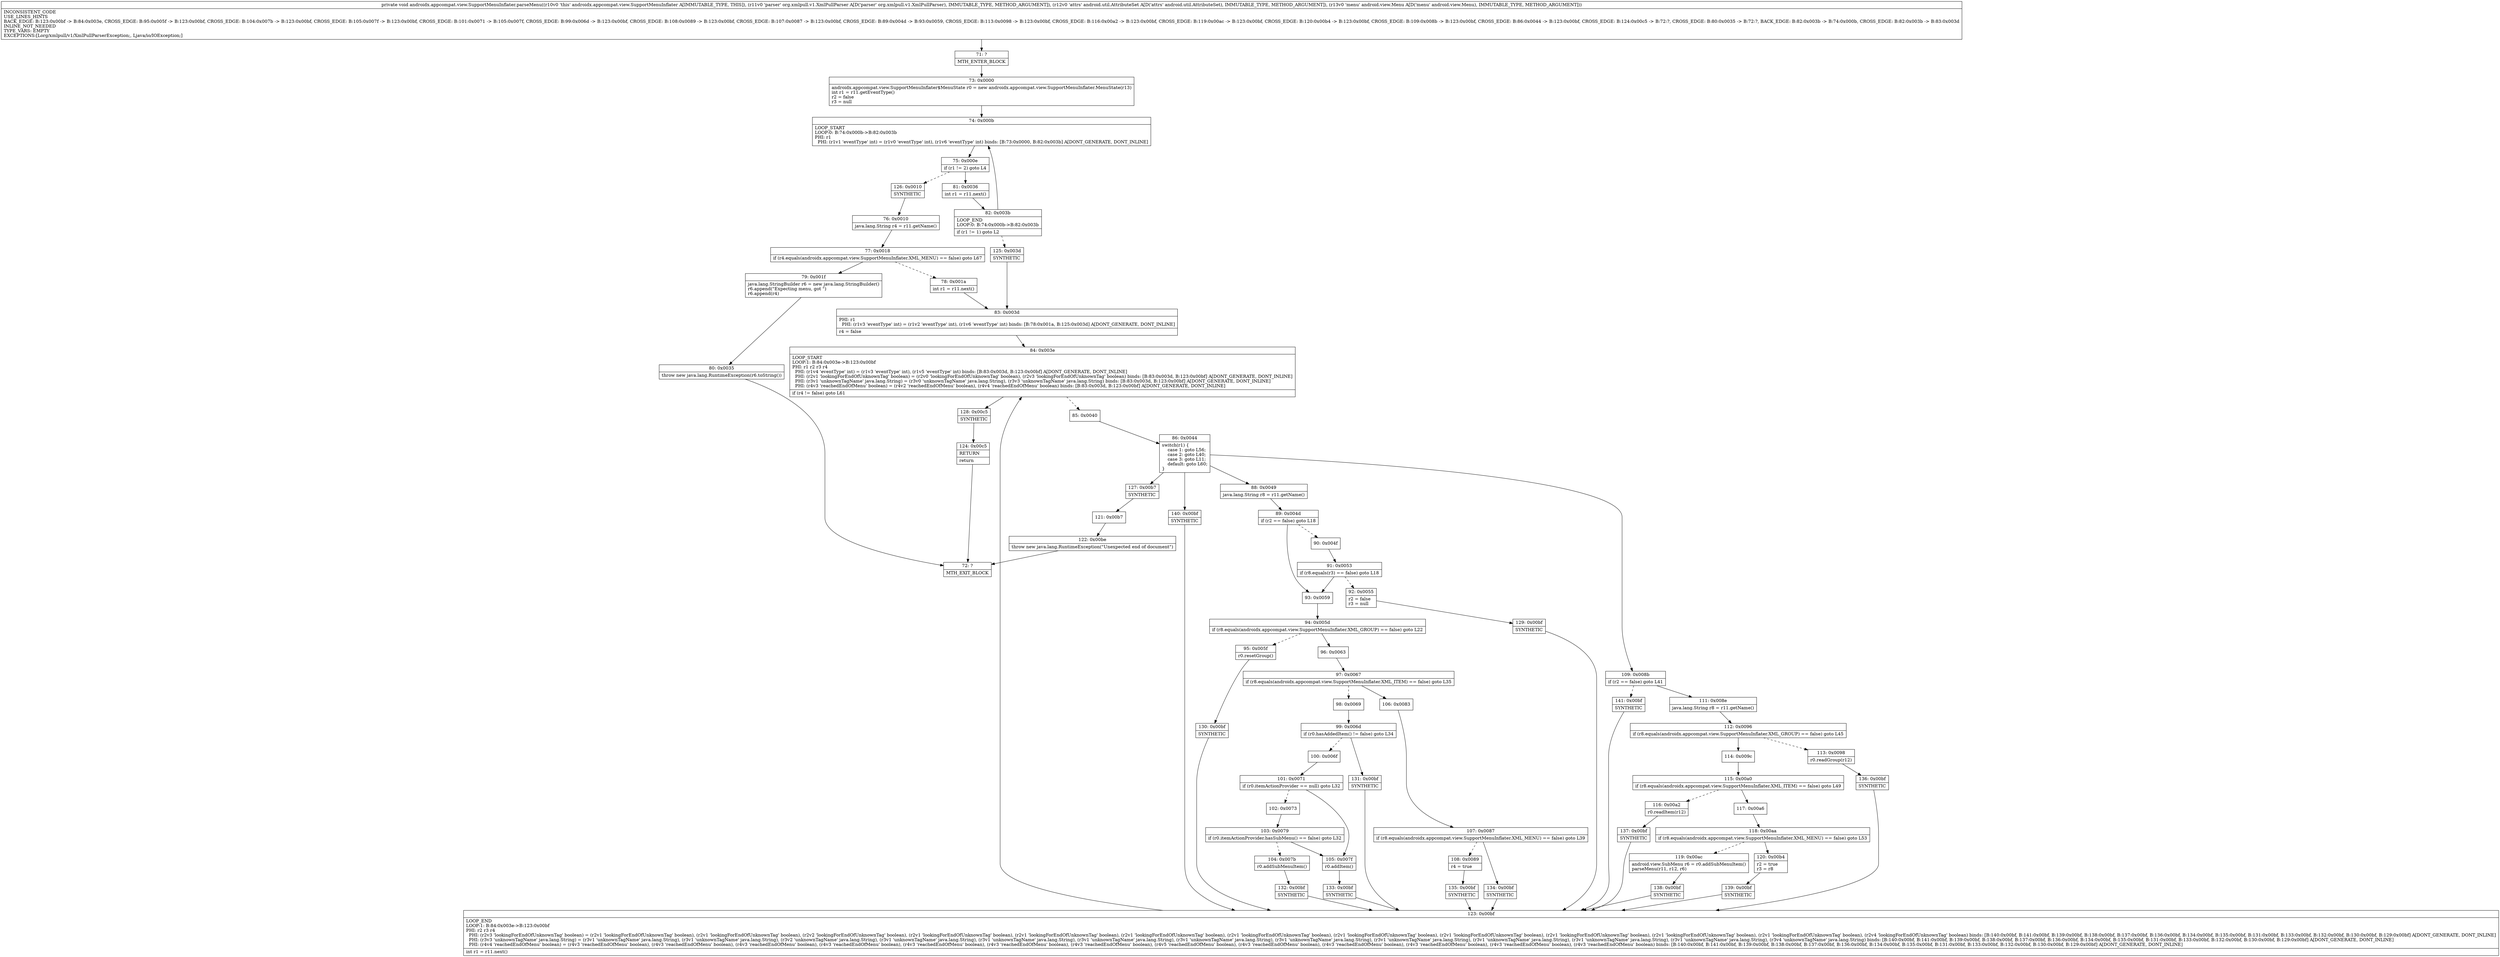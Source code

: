 digraph "CFG forandroidx.appcompat.view.SupportMenuInflater.parseMenu(Lorg\/xmlpull\/v1\/XmlPullParser;Landroid\/util\/AttributeSet;Landroid\/view\/Menu;)V" {
Node_71 [shape=record,label="{71\:\ ?|MTH_ENTER_BLOCK\l}"];
Node_73 [shape=record,label="{73\:\ 0x0000|androidx.appcompat.view.SupportMenuInflater$MenuState r0 = new androidx.appcompat.view.SupportMenuInflater.MenuState(r13)\lint r1 = r11.getEventType()\lr2 = false\lr3 = null\l}"];
Node_74 [shape=record,label="{74\:\ 0x000b|LOOP_START\lLOOP:0: B:74:0x000b\-\>B:82:0x003b\lPHI: r1 \l  PHI: (r1v1 'eventType' int) = (r1v0 'eventType' int), (r1v6 'eventType' int) binds: [B:73:0x0000, B:82:0x003b] A[DONT_GENERATE, DONT_INLINE]\l}"];
Node_75 [shape=record,label="{75\:\ 0x000e|if (r1 != 2) goto L4\l}"];
Node_81 [shape=record,label="{81\:\ 0x0036|int r1 = r11.next()\l}"];
Node_82 [shape=record,label="{82\:\ 0x003b|LOOP_END\lLOOP:0: B:74:0x000b\-\>B:82:0x003b\l|if (r1 != 1) goto L2\l}"];
Node_125 [shape=record,label="{125\:\ 0x003d|SYNTHETIC\l}"];
Node_83 [shape=record,label="{83\:\ 0x003d|PHI: r1 \l  PHI: (r1v3 'eventType' int) = (r1v2 'eventType' int), (r1v6 'eventType' int) binds: [B:78:0x001a, B:125:0x003d] A[DONT_GENERATE, DONT_INLINE]\l|r4 = false\l}"];
Node_84 [shape=record,label="{84\:\ 0x003e|LOOP_START\lLOOP:1: B:84:0x003e\-\>B:123:0x00bf\lPHI: r1 r2 r3 r4 \l  PHI: (r1v4 'eventType' int) = (r1v3 'eventType' int), (r1v5 'eventType' int) binds: [B:83:0x003d, B:123:0x00bf] A[DONT_GENERATE, DONT_INLINE]\l  PHI: (r2v1 'lookingForEndOfUnknownTag' boolean) = (r2v0 'lookingForEndOfUnknownTag' boolean), (r2v3 'lookingForEndOfUnknownTag' boolean) binds: [B:83:0x003d, B:123:0x00bf] A[DONT_GENERATE, DONT_INLINE]\l  PHI: (r3v1 'unknownTagName' java.lang.String) = (r3v0 'unknownTagName' java.lang.String), (r3v3 'unknownTagName' java.lang.String) binds: [B:83:0x003d, B:123:0x00bf] A[DONT_GENERATE, DONT_INLINE]\l  PHI: (r4v3 'reachedEndOfMenu' boolean) = (r4v2 'reachedEndOfMenu' boolean), (r4v4 'reachedEndOfMenu' boolean) binds: [B:83:0x003d, B:123:0x00bf] A[DONT_GENERATE, DONT_INLINE]\l|if (r4 != false) goto L61\l}"];
Node_85 [shape=record,label="{85\:\ 0x0040}"];
Node_86 [shape=record,label="{86\:\ 0x0044|switch(r1) \{\l    case 1: goto L56;\l    case 2: goto L40;\l    case 3: goto L11;\l    default: goto L60;\l\}\l}"];
Node_88 [shape=record,label="{88\:\ 0x0049|java.lang.String r8 = r11.getName()\l}"];
Node_89 [shape=record,label="{89\:\ 0x004d|if (r2 == false) goto L18\l}"];
Node_90 [shape=record,label="{90\:\ 0x004f}"];
Node_91 [shape=record,label="{91\:\ 0x0053|if (r8.equals(r3) == false) goto L18\l}"];
Node_92 [shape=record,label="{92\:\ 0x0055|r2 = false\lr3 = null\l}"];
Node_129 [shape=record,label="{129\:\ 0x00bf|SYNTHETIC\l}"];
Node_123 [shape=record,label="{123\:\ 0x00bf|LOOP_END\lLOOP:1: B:84:0x003e\-\>B:123:0x00bf\lPHI: r2 r3 r4 \l  PHI: (r2v3 'lookingForEndOfUnknownTag' boolean) = (r2v1 'lookingForEndOfUnknownTag' boolean), (r2v1 'lookingForEndOfUnknownTag' boolean), (r2v2 'lookingForEndOfUnknownTag' boolean), (r2v1 'lookingForEndOfUnknownTag' boolean), (r2v1 'lookingForEndOfUnknownTag' boolean), (r2v1 'lookingForEndOfUnknownTag' boolean), (r2v1 'lookingForEndOfUnknownTag' boolean), (r2v1 'lookingForEndOfUnknownTag' boolean), (r2v1 'lookingForEndOfUnknownTag' boolean), (r2v1 'lookingForEndOfUnknownTag' boolean), (r2v1 'lookingForEndOfUnknownTag' boolean), (r2v1 'lookingForEndOfUnknownTag' boolean), (r2v4 'lookingForEndOfUnknownTag' boolean) binds: [B:140:0x00bf, B:141:0x00bf, B:139:0x00bf, B:138:0x00bf, B:137:0x00bf, B:136:0x00bf, B:134:0x00bf, B:135:0x00bf, B:131:0x00bf, B:133:0x00bf, B:132:0x00bf, B:130:0x00bf, B:129:0x00bf] A[DONT_GENERATE, DONT_INLINE]\l  PHI: (r3v3 'unknownTagName' java.lang.String) = (r3v1 'unknownTagName' java.lang.String), (r3v1 'unknownTagName' java.lang.String), (r3v2 'unknownTagName' java.lang.String), (r3v1 'unknownTagName' java.lang.String), (r3v1 'unknownTagName' java.lang.String), (r3v1 'unknownTagName' java.lang.String), (r3v1 'unknownTagName' java.lang.String), (r3v1 'unknownTagName' java.lang.String), (r3v1 'unknownTagName' java.lang.String), (r3v1 'unknownTagName' java.lang.String), (r3v1 'unknownTagName' java.lang.String), (r3v1 'unknownTagName' java.lang.String), (r3v4 'unknownTagName' java.lang.String) binds: [B:140:0x00bf, B:141:0x00bf, B:139:0x00bf, B:138:0x00bf, B:137:0x00bf, B:136:0x00bf, B:134:0x00bf, B:135:0x00bf, B:131:0x00bf, B:133:0x00bf, B:132:0x00bf, B:130:0x00bf, B:129:0x00bf] A[DONT_GENERATE, DONT_INLINE]\l  PHI: (r4v4 'reachedEndOfMenu' boolean) = (r4v3 'reachedEndOfMenu' boolean), (r4v3 'reachedEndOfMenu' boolean), (r4v3 'reachedEndOfMenu' boolean), (r4v3 'reachedEndOfMenu' boolean), (r4v3 'reachedEndOfMenu' boolean), (r4v3 'reachedEndOfMenu' boolean), (r4v3 'reachedEndOfMenu' boolean), (r4v5 'reachedEndOfMenu' boolean), (r4v3 'reachedEndOfMenu' boolean), (r4v3 'reachedEndOfMenu' boolean), (r4v3 'reachedEndOfMenu' boolean), (r4v3 'reachedEndOfMenu' boolean), (r4v3 'reachedEndOfMenu' boolean) binds: [B:140:0x00bf, B:141:0x00bf, B:139:0x00bf, B:138:0x00bf, B:137:0x00bf, B:136:0x00bf, B:134:0x00bf, B:135:0x00bf, B:131:0x00bf, B:133:0x00bf, B:132:0x00bf, B:130:0x00bf, B:129:0x00bf] A[DONT_GENERATE, DONT_INLINE]\l|int r1 = r11.next()\l}"];
Node_93 [shape=record,label="{93\:\ 0x0059}"];
Node_94 [shape=record,label="{94\:\ 0x005d|if (r8.equals(androidx.appcompat.view.SupportMenuInflater.XML_GROUP) == false) goto L22\l}"];
Node_95 [shape=record,label="{95\:\ 0x005f|r0.resetGroup()\l}"];
Node_130 [shape=record,label="{130\:\ 0x00bf|SYNTHETIC\l}"];
Node_96 [shape=record,label="{96\:\ 0x0063}"];
Node_97 [shape=record,label="{97\:\ 0x0067|if (r8.equals(androidx.appcompat.view.SupportMenuInflater.XML_ITEM) == false) goto L35\l}"];
Node_98 [shape=record,label="{98\:\ 0x0069}"];
Node_99 [shape=record,label="{99\:\ 0x006d|if (r0.hasAddedItem() != false) goto L34\l}"];
Node_100 [shape=record,label="{100\:\ 0x006f}"];
Node_101 [shape=record,label="{101\:\ 0x0071|if (r0.itemActionProvider == null) goto L32\l}"];
Node_102 [shape=record,label="{102\:\ 0x0073}"];
Node_103 [shape=record,label="{103\:\ 0x0079|if (r0.itemActionProvider.hasSubMenu() == false) goto L32\l}"];
Node_104 [shape=record,label="{104\:\ 0x007b|r0.addSubMenuItem()\l}"];
Node_132 [shape=record,label="{132\:\ 0x00bf|SYNTHETIC\l}"];
Node_105 [shape=record,label="{105\:\ 0x007f|r0.addItem()\l}"];
Node_133 [shape=record,label="{133\:\ 0x00bf|SYNTHETIC\l}"];
Node_131 [shape=record,label="{131\:\ 0x00bf|SYNTHETIC\l}"];
Node_106 [shape=record,label="{106\:\ 0x0083}"];
Node_107 [shape=record,label="{107\:\ 0x0087|if (r8.equals(androidx.appcompat.view.SupportMenuInflater.XML_MENU) == false) goto L39\l}"];
Node_108 [shape=record,label="{108\:\ 0x0089|r4 = true\l}"];
Node_135 [shape=record,label="{135\:\ 0x00bf|SYNTHETIC\l}"];
Node_134 [shape=record,label="{134\:\ 0x00bf|SYNTHETIC\l}"];
Node_109 [shape=record,label="{109\:\ 0x008b|if (r2 == false) goto L41\l}"];
Node_111 [shape=record,label="{111\:\ 0x008e|java.lang.String r8 = r11.getName()\l}"];
Node_112 [shape=record,label="{112\:\ 0x0096|if (r8.equals(androidx.appcompat.view.SupportMenuInflater.XML_GROUP) == false) goto L45\l}"];
Node_113 [shape=record,label="{113\:\ 0x0098|r0.readGroup(r12)\l}"];
Node_136 [shape=record,label="{136\:\ 0x00bf|SYNTHETIC\l}"];
Node_114 [shape=record,label="{114\:\ 0x009c}"];
Node_115 [shape=record,label="{115\:\ 0x00a0|if (r8.equals(androidx.appcompat.view.SupportMenuInflater.XML_ITEM) == false) goto L49\l}"];
Node_116 [shape=record,label="{116\:\ 0x00a2|r0.readItem(r12)\l}"];
Node_137 [shape=record,label="{137\:\ 0x00bf|SYNTHETIC\l}"];
Node_117 [shape=record,label="{117\:\ 0x00a6}"];
Node_118 [shape=record,label="{118\:\ 0x00aa|if (r8.equals(androidx.appcompat.view.SupportMenuInflater.XML_MENU) == false) goto L53\l}"];
Node_119 [shape=record,label="{119\:\ 0x00ac|android.view.SubMenu r6 = r0.addSubMenuItem()\lparseMenu(r11, r12, r6)\l}"];
Node_138 [shape=record,label="{138\:\ 0x00bf|SYNTHETIC\l}"];
Node_120 [shape=record,label="{120\:\ 0x00b4|r2 = true\lr3 = r8\l}"];
Node_139 [shape=record,label="{139\:\ 0x00bf|SYNTHETIC\l}"];
Node_141 [shape=record,label="{141\:\ 0x00bf|SYNTHETIC\l}"];
Node_127 [shape=record,label="{127\:\ 0x00b7|SYNTHETIC\l}"];
Node_121 [shape=record,label="{121\:\ 0x00b7}"];
Node_122 [shape=record,label="{122\:\ 0x00be|throw new java.lang.RuntimeException(\"Unexpected end of document\")\l}"];
Node_72 [shape=record,label="{72\:\ ?|MTH_EXIT_BLOCK\l}"];
Node_140 [shape=record,label="{140\:\ 0x00bf|SYNTHETIC\l}"];
Node_128 [shape=record,label="{128\:\ 0x00c5|SYNTHETIC\l}"];
Node_124 [shape=record,label="{124\:\ 0x00c5|RETURN\l|return\l}"];
Node_126 [shape=record,label="{126\:\ 0x0010|SYNTHETIC\l}"];
Node_76 [shape=record,label="{76\:\ 0x0010|java.lang.String r4 = r11.getName()\l}"];
Node_77 [shape=record,label="{77\:\ 0x0018|if (r4.equals(androidx.appcompat.view.SupportMenuInflater.XML_MENU) == false) goto L67\l}"];
Node_78 [shape=record,label="{78\:\ 0x001a|int r1 = r11.next()\l}"];
Node_79 [shape=record,label="{79\:\ 0x001f|java.lang.StringBuilder r6 = new java.lang.StringBuilder()\lr6.append(\"Expecting menu, got \")\lr6.append(r4)\l}"];
Node_80 [shape=record,label="{80\:\ 0x0035|throw new java.lang.RuntimeException(r6.toString())\l}"];
MethodNode[shape=record,label="{private void androidx.appcompat.view.SupportMenuInflater.parseMenu((r10v0 'this' androidx.appcompat.view.SupportMenuInflater A[IMMUTABLE_TYPE, THIS]), (r11v0 'parser' org.xmlpull.v1.XmlPullParser A[D('parser' org.xmlpull.v1.XmlPullParser), IMMUTABLE_TYPE, METHOD_ARGUMENT]), (r12v0 'attrs' android.util.AttributeSet A[D('attrs' android.util.AttributeSet), IMMUTABLE_TYPE, METHOD_ARGUMENT]), (r13v0 'menu' android.view.Menu A[D('menu' android.view.Menu), IMMUTABLE_TYPE, METHOD_ARGUMENT]))  | INCONSISTENT_CODE\lUSE_LINES_HINTS\lBACK_EDGE: B:123:0x00bf \-\> B:84:0x003e, CROSS_EDGE: B:95:0x005f \-\> B:123:0x00bf, CROSS_EDGE: B:104:0x007b \-\> B:123:0x00bf, CROSS_EDGE: B:105:0x007f \-\> B:123:0x00bf, CROSS_EDGE: B:101:0x0071 \-\> B:105:0x007f, CROSS_EDGE: B:99:0x006d \-\> B:123:0x00bf, CROSS_EDGE: B:108:0x0089 \-\> B:123:0x00bf, CROSS_EDGE: B:107:0x0087 \-\> B:123:0x00bf, CROSS_EDGE: B:89:0x004d \-\> B:93:0x0059, CROSS_EDGE: B:113:0x0098 \-\> B:123:0x00bf, CROSS_EDGE: B:116:0x00a2 \-\> B:123:0x00bf, CROSS_EDGE: B:119:0x00ac \-\> B:123:0x00bf, CROSS_EDGE: B:120:0x00b4 \-\> B:123:0x00bf, CROSS_EDGE: B:109:0x008b \-\> B:123:0x00bf, CROSS_EDGE: B:86:0x0044 \-\> B:123:0x00bf, CROSS_EDGE: B:124:0x00c5 \-\> B:72:?, CROSS_EDGE: B:80:0x0035 \-\> B:72:?, BACK_EDGE: B:82:0x003b \-\> B:74:0x000b, CROSS_EDGE: B:82:0x003b \-\> B:83:0x003d\lINLINE_NOT_NEEDED\lTYPE_VARS: EMPTY\lEXCEPTIONS:[Lorg\/xmlpull\/v1\/XmlPullParserException;, Ljava\/io\/IOException;]\l}"];
MethodNode -> Node_71;Node_71 -> Node_73;
Node_73 -> Node_74;
Node_74 -> Node_75;
Node_75 -> Node_81;
Node_75 -> Node_126[style=dashed];
Node_81 -> Node_82;
Node_82 -> Node_74;
Node_82 -> Node_125[style=dashed];
Node_125 -> Node_83;
Node_83 -> Node_84;
Node_84 -> Node_85[style=dashed];
Node_84 -> Node_128;
Node_85 -> Node_86;
Node_86 -> Node_88;
Node_86 -> Node_109;
Node_86 -> Node_127;
Node_86 -> Node_140;
Node_88 -> Node_89;
Node_89 -> Node_90[style=dashed];
Node_89 -> Node_93;
Node_90 -> Node_91;
Node_91 -> Node_92[style=dashed];
Node_91 -> Node_93;
Node_92 -> Node_129;
Node_129 -> Node_123;
Node_123 -> Node_84;
Node_93 -> Node_94;
Node_94 -> Node_95[style=dashed];
Node_94 -> Node_96;
Node_95 -> Node_130;
Node_130 -> Node_123;
Node_96 -> Node_97;
Node_97 -> Node_98[style=dashed];
Node_97 -> Node_106;
Node_98 -> Node_99;
Node_99 -> Node_100[style=dashed];
Node_99 -> Node_131;
Node_100 -> Node_101;
Node_101 -> Node_102[style=dashed];
Node_101 -> Node_105;
Node_102 -> Node_103;
Node_103 -> Node_104[style=dashed];
Node_103 -> Node_105;
Node_104 -> Node_132;
Node_132 -> Node_123;
Node_105 -> Node_133;
Node_133 -> Node_123;
Node_131 -> Node_123;
Node_106 -> Node_107;
Node_107 -> Node_108[style=dashed];
Node_107 -> Node_134;
Node_108 -> Node_135;
Node_135 -> Node_123;
Node_134 -> Node_123;
Node_109 -> Node_111;
Node_109 -> Node_141[style=dashed];
Node_111 -> Node_112;
Node_112 -> Node_113[style=dashed];
Node_112 -> Node_114;
Node_113 -> Node_136;
Node_136 -> Node_123;
Node_114 -> Node_115;
Node_115 -> Node_116[style=dashed];
Node_115 -> Node_117;
Node_116 -> Node_137;
Node_137 -> Node_123;
Node_117 -> Node_118;
Node_118 -> Node_119[style=dashed];
Node_118 -> Node_120;
Node_119 -> Node_138;
Node_138 -> Node_123;
Node_120 -> Node_139;
Node_139 -> Node_123;
Node_141 -> Node_123;
Node_127 -> Node_121;
Node_121 -> Node_122;
Node_122 -> Node_72;
Node_140 -> Node_123;
Node_128 -> Node_124;
Node_124 -> Node_72;
Node_126 -> Node_76;
Node_76 -> Node_77;
Node_77 -> Node_78[style=dashed];
Node_77 -> Node_79;
Node_78 -> Node_83;
Node_79 -> Node_80;
Node_80 -> Node_72;
}

